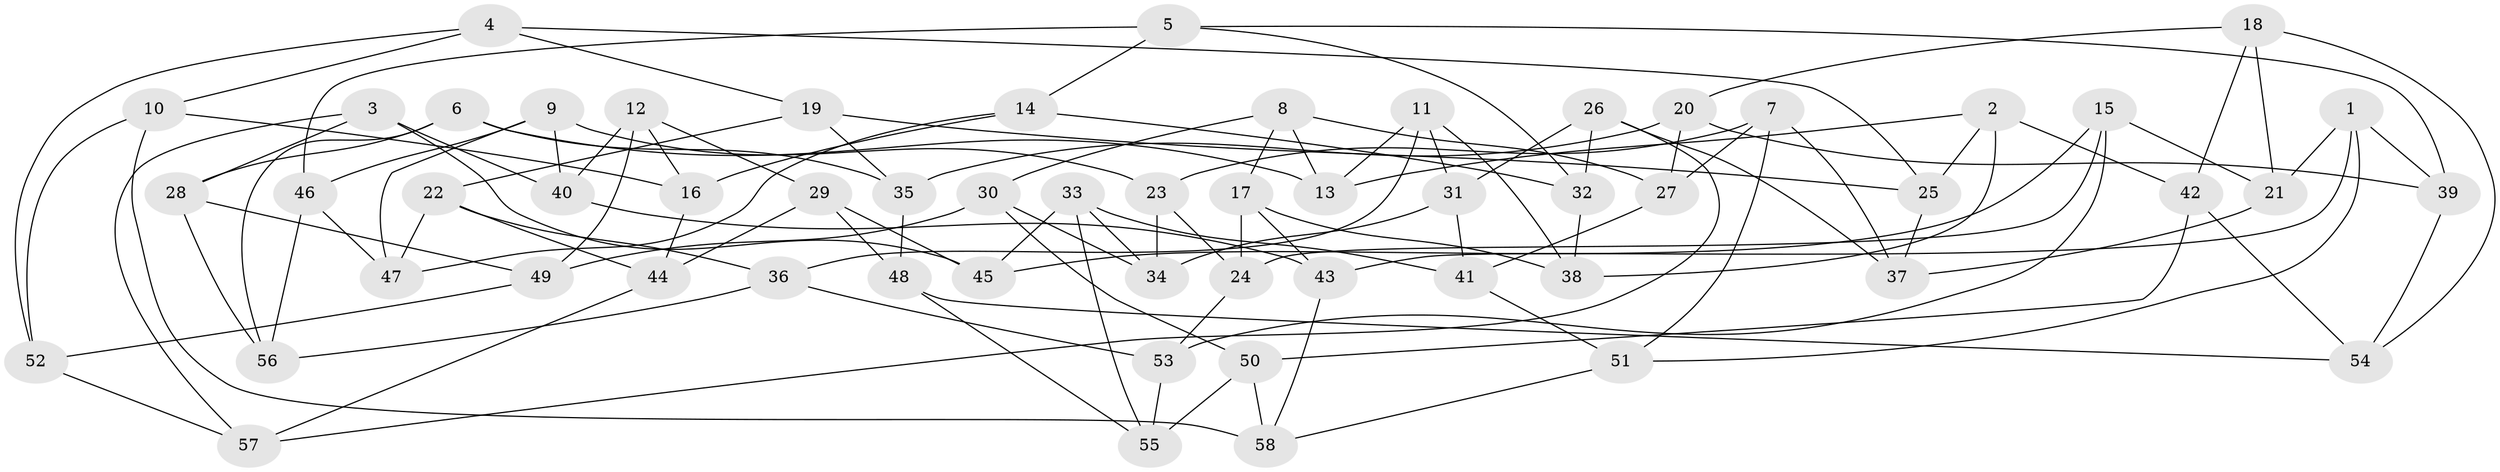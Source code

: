 // coarse degree distribution, {8: 0.2608695652173913, 7: 0.13043478260869565, 5: 0.21739130434782608, 4: 0.2608695652173913, 3: 0.043478260869565216, 6: 0.043478260869565216, 11: 0.043478260869565216}
// Generated by graph-tools (version 1.1) at 2025/20/03/04/25 18:20:46]
// undirected, 58 vertices, 116 edges
graph export_dot {
graph [start="1"]
  node [color=gray90,style=filled];
  1;
  2;
  3;
  4;
  5;
  6;
  7;
  8;
  9;
  10;
  11;
  12;
  13;
  14;
  15;
  16;
  17;
  18;
  19;
  20;
  21;
  22;
  23;
  24;
  25;
  26;
  27;
  28;
  29;
  30;
  31;
  32;
  33;
  34;
  35;
  36;
  37;
  38;
  39;
  40;
  41;
  42;
  43;
  44;
  45;
  46;
  47;
  48;
  49;
  50;
  51;
  52;
  53;
  54;
  55;
  56;
  57;
  58;
  1 -- 21;
  1 -- 51;
  1 -- 39;
  1 -- 43;
  2 -- 38;
  2 -- 42;
  2 -- 13;
  2 -- 25;
  3 -- 45;
  3 -- 28;
  3 -- 40;
  3 -- 57;
  4 -- 25;
  4 -- 10;
  4 -- 52;
  4 -- 19;
  5 -- 32;
  5 -- 39;
  5 -- 46;
  5 -- 14;
  6 -- 13;
  6 -- 28;
  6 -- 56;
  6 -- 35;
  7 -- 37;
  7 -- 51;
  7 -- 27;
  7 -- 23;
  8 -- 17;
  8 -- 27;
  8 -- 30;
  8 -- 13;
  9 -- 40;
  9 -- 23;
  9 -- 47;
  9 -- 46;
  10 -- 16;
  10 -- 58;
  10 -- 52;
  11 -- 31;
  11 -- 38;
  11 -- 36;
  11 -- 13;
  12 -- 40;
  12 -- 29;
  12 -- 49;
  12 -- 16;
  14 -- 47;
  14 -- 16;
  14 -- 32;
  15 -- 21;
  15 -- 24;
  15 -- 45;
  15 -- 53;
  16 -- 44;
  17 -- 43;
  17 -- 38;
  17 -- 24;
  18 -- 42;
  18 -- 21;
  18 -- 54;
  18 -- 20;
  19 -- 25;
  19 -- 22;
  19 -- 35;
  20 -- 35;
  20 -- 27;
  20 -- 39;
  21 -- 37;
  22 -- 47;
  22 -- 44;
  22 -- 36;
  23 -- 24;
  23 -- 34;
  24 -- 53;
  25 -- 37;
  26 -- 31;
  26 -- 37;
  26 -- 32;
  26 -- 57;
  27 -- 41;
  28 -- 49;
  28 -- 56;
  29 -- 48;
  29 -- 44;
  29 -- 45;
  30 -- 34;
  30 -- 50;
  30 -- 49;
  31 -- 34;
  31 -- 41;
  32 -- 38;
  33 -- 45;
  33 -- 41;
  33 -- 55;
  33 -- 34;
  35 -- 48;
  36 -- 53;
  36 -- 56;
  39 -- 54;
  40 -- 43;
  41 -- 51;
  42 -- 54;
  42 -- 50;
  43 -- 58;
  44 -- 57;
  46 -- 56;
  46 -- 47;
  48 -- 55;
  48 -- 54;
  49 -- 52;
  50 -- 55;
  50 -- 58;
  51 -- 58;
  52 -- 57;
  53 -- 55;
}

